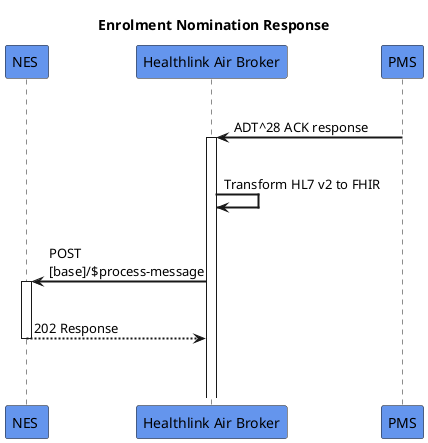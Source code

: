 @startuml
skinparam sequenceArrowThickness 2
skinparam roundcorner 5
skinparam maxmessagesize 180
skinparam sequenceParticipant bold
title  Enrolment Nomination Response
participant "NES " as A #CornflowerBlue
participant "Healthlink Air Broker" as B #CornflowerBlue
participant "PMS" as C #CornflowerBlue
|||

C-> B: ADT^28 ACK response
activate B
|||
B -> B: Transform HL7 v2 to FHIR
|||
B -> A:  POST [base]/$process-message
activate A
|||
A -[dashed]-> B: 202 Response 
|||
deactivate A
|||
@enduml
